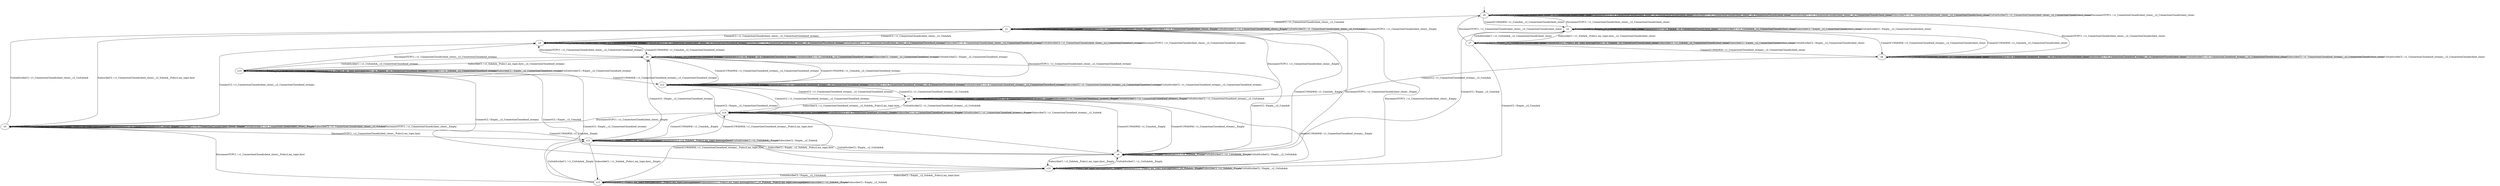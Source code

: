 digraph h0 {
s0 [label="s0"];
s1 [label="s1"];
s2 [label="s2"];
s3 [label="s3"];
s4 [label="s4"];
s5 [label="s5"];
s6 [label="s6"];
s7 [label="s7"];
s8 [label="s8"];
s9 [label="s9"];
s10 [label="s10"];
s11 [label="s11"];
s12 [label="s12"];
s13 [label="s13"];
s14 [label="s14"];
s15 [label="s15"];
s0 -> s1 [label="ConnectC2 / c1_ConnectionClosed(client_close)__c2_ConnAck"];
s0 -> s2 [label="ConnectC1WithWill / c1_ConnAck__c2_ConnectionClosed(client_close)"];
s0 -> s0 [label="PublishQoS0C2 / c1_ConnectionClosed(client_close)__c2_ConnectionClosed(client_close)"];
s0 -> s0 [label="PublishQoS1C1 / c1_ConnectionClosed(client_close)__c2_ConnectionClosed(client_close)"];
s0 -> s0 [label="SubscribeC1 / c1_ConnectionClosed(client_close)__c2_ConnectionClosed(client_close)"];
s0 -> s0 [label="UnSubScribeC1 / c1_ConnectionClosed(client_close)__c2_ConnectionClosed(client_close)"];
s0 -> s0 [label="SubscribeC2 / c1_ConnectionClosed(client_close)__c2_ConnectionClosed(client_close)"];
s0 -> s0 [label="UnSubScribeC2 / c1_ConnectionClosed(client_close)__c2_ConnectionClosed(client_close)"];
s0 -> s0 [label="DisconnectTCPC1 / c1_ConnectionClosed(client_close)__c2_ConnectionClosed(client_close)"];
s1 -> s3 [label="ConnectC2 / c1_ConnectionClosed(client_close)__c2_ConnectionClosed(eof_stream)"];
s1 -> s4 [label="ConnectC1WithWill / c1_ConnAck__Empty"];
s1 -> s1 [label="PublishQoS0C2 / c1_ConnectionClosed(client_close)__Empty"];
s1 -> s1 [label="PublishQoS1C1 / c1_ConnectionClosed(client_close)__Empty"];
s1 -> s1 [label="SubscribeC1 / c1_ConnectionClosed(client_close)__Empty"];
s1 -> s1 [label="UnSubScribeC1 / c1_ConnectionClosed(client_close)__Empty"];
s1 -> s5 [label="SubscribeC2 / c1_ConnectionClosed(client_close)__c2_SubAck__Pub(c2,my_topic,bye)"];
s1 -> s1 [label="UnSubScribeC2 / c1_ConnectionClosed(client_close)__c2_UnSubAck"];
s1 -> s1 [label="DisconnectTCPC1 / c1_ConnectionClosed(client_close)__Empty"];
s2 -> s4 [label="ConnectC2 / Empty__c2_ConnAck"];
s2 -> s6 [label="ConnectC1WithWill / c1_ConnectionClosed(eof_stream)__c2_ConnectionClosed(client_close)"];
s2 -> s2 [label="PublishQoS0C2 / Empty__c2_ConnectionClosed(client_close)"];
s2 -> s2 [label="PublishQoS1C1 / c1_PubAck__c2_ConnectionClosed(client_close)"];
s2 -> s7 [label="SubscribeC1 / c1_SubAck__Pub(c1,my_topic,bye)__c2_ConnectionClosed(client_close)"];
s2 -> s2 [label="UnSubScribeC1 / c1_UnSubAck__c2_ConnectionClosed(client_close)"];
s2 -> s2 [label="SubscribeC2 / Empty__c2_ConnectionClosed(client_close)"];
s2 -> s2 [label="UnSubScribeC2 / Empty__c2_ConnectionClosed(client_close)"];
s2 -> s0 [label="DisconnectTCPC1 / c1_ConnectionClosed(client_close)__c2_ConnectionClosed(client_close)"];
s3 -> s1 [label="ConnectC2 / c1_ConnectionClosed(client_close)__c2_ConnAck"];
s3 -> s8 [label="ConnectC1WithWill / c1_ConnAck__c2_ConnectionClosed(eof_stream)"];
s3 -> s3 [label="PublishQoS0C2 / c1_ConnectionClosed(client_close)__c2_ConnectionClosed(eof_stream)"];
s3 -> s3 [label="PublishQoS1C1 / c1_ConnectionClosed(client_close)__c2_ConnectionClosed(eof_stream)"];
s3 -> s3 [label="SubscribeC1 / c1_ConnectionClosed(client_close)__c2_ConnectionClosed(eof_stream)"];
s3 -> s3 [label="UnSubScribeC1 / c1_ConnectionClosed(client_close)__c2_ConnectionClosed(eof_stream)"];
s3 -> s3 [label="SubscribeC2 / c1_ConnectionClosed(client_close)__c2_ConnectionClosed(eof_stream)"];
s3 -> s3 [label="UnSubScribeC2 / c1_ConnectionClosed(client_close)__c2_ConnectionClosed(eof_stream)"];
s3 -> s3 [label="DisconnectTCPC1 / c1_ConnectionClosed(client_close)__c2_ConnectionClosed(eof_stream)"];
s4 -> s8 [label="ConnectC2 / Empty__c2_ConnectionClosed(eof_stream)"];
s4 -> s9 [label="ConnectC1WithWill / c1_ConnectionClosed(eof_stream)__Empty"];
s4 -> s4 [label="PublishQoS0C2 / Empty__Empty"];
s4 -> s4 [label="PublishQoS1C1 / c1_PubAck__Empty"];
s4 -> s10 [label="SubscribeC1 / c1_SubAck__Pub(c1,my_topic,bye)__Empty"];
s4 -> s4 [label="UnSubScribeC1 / c1_UnSubAck__Empty"];
s4 -> s11 [label="SubscribeC2 / Empty__c2_SubAck__Pub(c2,my_topic,bye)"];
s4 -> s4 [label="UnSubScribeC2 / Empty__c2_UnSubAck"];
s4 -> s1 [label="DisconnectTCPC1 / c1_ConnectionClosed(client_close)__Empty"];
s5 -> s3 [label="ConnectC2 / c1_ConnectionClosed(client_close)__c2_ConnectionClosed(eof_stream)"];
s5 -> s11 [label="ConnectC1WithWill / c1_ConnAck__Empty"];
s5 -> s5 [label="PublishQoS0C2 / c1_ConnectionClosed(client_close)__Pub(c2,my_topic,messageQos0)"];
s5 -> s5 [label="PublishQoS1C1 / c1_ConnectionClosed(client_close)__Empty"];
s5 -> s5 [label="SubscribeC1 / c1_ConnectionClosed(client_close)__Empty"];
s5 -> s5 [label="UnSubScribeC1 / c1_ConnectionClosed(client_close)__Empty"];
s5 -> s5 [label="SubscribeC2 / c1_ConnectionClosed(client_close)__c2_SubAck"];
s5 -> s1 [label="UnSubScribeC2 / c1_ConnectionClosed(client_close)__c2_UnSubAck"];
s5 -> s5 [label="DisconnectTCPC1 / c1_ConnectionClosed(client_close)__Empty"];
s6 -> s9 [label="ConnectC2 / c1_ConnectionClosed(eof_stream)__c2_ConnAck"];
s6 -> s2 [label="ConnectC1WithWill / c1_ConnAck__c2_ConnectionClosed(client_close)"];
s6 -> s6 [label="PublishQoS0C2 / c1_ConnectionClosed(eof_stream)__c2_ConnectionClosed(client_close)"];
s6 -> s6 [label="PublishQoS1C1 / c1_ConnectionClosed(eof_stream)__c2_ConnectionClosed(client_close)"];
s6 -> s6 [label="SubscribeC1 / c1_ConnectionClosed(eof_stream)__c2_ConnectionClosed(client_close)"];
s6 -> s6 [label="UnSubScribeC1 / c1_ConnectionClosed(eof_stream)__c2_ConnectionClosed(client_close)"];
s6 -> s6 [label="SubscribeC2 / c1_ConnectionClosed(eof_stream)__c2_ConnectionClosed(client_close)"];
s6 -> s6 [label="UnSubScribeC2 / c1_ConnectionClosed(eof_stream)__c2_ConnectionClosed(client_close)"];
s6 -> s0 [label="DisconnectTCPC1 / c1_ConnectionClosed(client_close)__c2_ConnectionClosed(client_close)"];
s7 -> s10 [label="ConnectC2 / Empty__c2_ConnAck"];
s7 -> s6 [label="ConnectC1WithWill / c1_ConnectionClosed(eof_stream)__c2_ConnectionClosed(client_close)"];
s7 -> s7 [label="PublishQoS0C2 / Empty__c2_ConnectionClosed(client_close)"];
s7 -> s7 [label="PublishQoS1C1 / Pub(c1,my_topic,messageQos1)__c1_PubAck__c2_ConnectionClosed(client_close)"];
s7 -> s7 [label="SubscribeC1 / c1_SubAck__c2_ConnectionClosed(client_close)"];
s7 -> s2 [label="UnSubScribeC1 / c1_UnSubAck__c2_ConnectionClosed(client_close)"];
s7 -> s7 [label="SubscribeC2 / Empty__c2_ConnectionClosed(client_close)"];
s7 -> s7 [label="UnSubScribeC2 / Empty__c2_ConnectionClosed(client_close)"];
s7 -> s0 [label="DisconnectTCPC1 / c1_ConnectionClosed(client_close)__c2_ConnectionClosed(client_close)"];
s8 -> s4 [label="ConnectC2 / Empty__c2_ConnAck"];
s8 -> s12 [label="ConnectC1WithWill / c1_ConnectionClosed(eof_stream)__c2_ConnectionClosed(eof_stream)"];
s8 -> s8 [label="PublishQoS0C2 / Empty__c2_ConnectionClosed(eof_stream)"];
s8 -> s8 [label="PublishQoS1C1 / c1_PubAck__c2_ConnectionClosed(eof_stream)"];
s8 -> s13 [label="SubscribeC1 / c1_SubAck__Pub(c1,my_topic,bye)__c2_ConnectionClosed(eof_stream)"];
s8 -> s8 [label="UnSubScribeC1 / c1_UnSubAck__c2_ConnectionClosed(eof_stream)"];
s8 -> s8 [label="SubscribeC2 / Empty__c2_ConnectionClosed(eof_stream)"];
s8 -> s8 [label="UnSubScribeC2 / Empty__c2_ConnectionClosed(eof_stream)"];
s8 -> s3 [label="DisconnectTCPC1 / c1_ConnectionClosed(client_close)__c2_ConnectionClosed(eof_stream)"];
s9 -> s12 [label="ConnectC2 / c1_ConnectionClosed(eof_stream)__c2_ConnectionClosed(eof_stream)"];
s9 -> s4 [label="ConnectC1WithWill / c1_ConnAck__Empty"];
s9 -> s9 [label="PublishQoS0C2 / c1_ConnectionClosed(eof_stream)__Empty"];
s9 -> s9 [label="PublishQoS1C1 / c1_ConnectionClosed(eof_stream)__Empty"];
s9 -> s9 [label="SubscribeC1 / c1_ConnectionClosed(eof_stream)__Empty"];
s9 -> s9 [label="UnSubScribeC1 / c1_ConnectionClosed(eof_stream)__Empty"];
s9 -> s14 [label="SubscribeC2 / c1_ConnectionClosed(eof_stream)__c2_SubAck__Pub(c2,my_topic,bye)"];
s9 -> s9 [label="UnSubScribeC2 / c1_ConnectionClosed(eof_stream)__c2_UnSubAck"];
s9 -> s1 [label="DisconnectTCPC1 / c1_ConnectionClosed(client_close)__Empty"];
s10 -> s13 [label="ConnectC2 / Empty__c2_ConnectionClosed(eof_stream)"];
s10 -> s9 [label="ConnectC1WithWill / c1_ConnectionClosed(eof_stream)__Empty"];
s10 -> s10 [label="PublishQoS0C2 / Pub(c1,my_topic,messageQos0)__Empty"];
s10 -> s10 [label="PublishQoS1C1 / Pub(c1,my_topic,messageQos1)__c1_PubAck__Empty"];
s10 -> s10 [label="SubscribeC1 / c1_SubAck__Empty"];
s10 -> s4 [label="UnSubScribeC1 / c1_UnSubAck__Empty"];
s10 -> s15 [label="SubscribeC2 / Empty__c2_SubAck__Pub(c2,my_topic,bye)"];
s10 -> s10 [label="UnSubScribeC2 / Empty__c2_UnSubAck"];
s10 -> s1 [label="DisconnectTCPC1 / c1_ConnectionClosed(client_close)__Empty"];
s11 -> s8 [label="ConnectC2 / Empty__c2_ConnectionClosed(eof_stream)"];
s11 -> s14 [label="ConnectC1WithWill / c1_ConnectionClosed(eof_stream)__Pub(c2,my_topic,bye)"];
s11 -> s11 [label="PublishQoS0C2 / Empty__Pub(c2,my_topic,messageQos0)"];
s11 -> s11 [label="PublishQoS1C1 / c1_PubAck__Pub(c2,my_topic,messageQos1)"];
s11 -> s15 [label="SubscribeC1 / c1_SubAck__Pub(c1,my_topic,bye)__Empty"];
s11 -> s11 [label="UnSubScribeC1 / c1_UnSubAck__Empty"];
s11 -> s11 [label="SubscribeC2 / Empty__c2_SubAck"];
s11 -> s4 [label="UnSubScribeC2 / Empty__c2_UnSubAck"];
s11 -> s5 [label="DisconnectTCPC1 / c1_ConnectionClosed(client_close)__Pub(c2,my_topic,bye)"];
s12 -> s9 [label="ConnectC2 / c1_ConnectionClosed(eof_stream)__c2_ConnAck"];
s12 -> s8 [label="ConnectC1WithWill / c1_ConnAck__c2_ConnectionClosed(eof_stream)"];
s12 -> s12 [label="PublishQoS0C2 / c1_ConnectionClosed(eof_stream)__c2_ConnectionClosed(eof_stream)"];
s12 -> s12 [label="PublishQoS1C1 / c1_ConnectionClosed(eof_stream)__c2_ConnectionClosed(eof_stream)"];
s12 -> s12 [label="SubscribeC1 / c1_ConnectionClosed(eof_stream)__c2_ConnectionClosed(eof_stream)"];
s12 -> s12 [label="UnSubScribeC1 / c1_ConnectionClosed(eof_stream)__c2_ConnectionClosed(eof_stream)"];
s12 -> s12 [label="SubscribeC2 / c1_ConnectionClosed(eof_stream)__c2_ConnectionClosed(eof_stream)"];
s12 -> s12 [label="UnSubScribeC2 / c1_ConnectionClosed(eof_stream)__c2_ConnectionClosed(eof_stream)"];
s12 -> s3 [label="DisconnectTCPC1 / c1_ConnectionClosed(client_close)__c2_ConnectionClosed(eof_stream)"];
s13 -> s10 [label="ConnectC2 / Empty__c2_ConnAck"];
s13 -> s12 [label="ConnectC1WithWill / c1_ConnectionClosed(eof_stream)__c2_ConnectionClosed(eof_stream)"];
s13 -> s13 [label="PublishQoS0C2 / Empty__c2_ConnectionClosed(eof_stream)"];
s13 -> s13 [label="PublishQoS1C1 / Pub(c1,my_topic,messageQos1)__c1_PubAck__c2_ConnectionClosed(eof_stream)"];
s13 -> s13 [label="SubscribeC1 / c1_SubAck__c2_ConnectionClosed(eof_stream)"];
s13 -> s8 [label="UnSubScribeC1 / c1_UnSubAck__c2_ConnectionClosed(eof_stream)"];
s13 -> s13 [label="SubscribeC2 / Empty__c2_ConnectionClosed(eof_stream)"];
s13 -> s13 [label="UnSubScribeC2 / Empty__c2_ConnectionClosed(eof_stream)"];
s13 -> s3 [label="DisconnectTCPC1 / c1_ConnectionClosed(client_close)__c2_ConnectionClosed(eof_stream)"];
s14 -> s12 [label="ConnectC2 / c1_ConnectionClosed(eof_stream)__c2_ConnectionClosed(eof_stream)"];
s14 -> s11 [label="ConnectC1WithWill / c1_ConnAck__Empty"];
s14 -> s14 [label="PublishQoS0C2 / c1_ConnectionClosed(eof_stream)__Pub(c2,my_topic,messageQos0)"];
s14 -> s14 [label="PublishQoS1C1 / c1_ConnectionClosed(eof_stream)__Empty"];
s14 -> s14 [label="SubscribeC1 / c1_ConnectionClosed(eof_stream)__Empty"];
s14 -> s14 [label="UnSubScribeC1 / c1_ConnectionClosed(eof_stream)__Empty"];
s14 -> s14 [label="SubscribeC2 / c1_ConnectionClosed(eof_stream)__c2_SubAck"];
s14 -> s9 [label="UnSubScribeC2 / c1_ConnectionClosed(eof_stream)__c2_UnSubAck"];
s14 -> s5 [label="DisconnectTCPC1 / c1_ConnectionClosed(client_close)__Empty"];
s15 -> s13 [label="ConnectC2 / Empty__c2_ConnectionClosed(eof_stream)"];
s15 -> s14 [label="ConnectC1WithWill / c1_ConnectionClosed(eof_stream)__Pub(c2,my_topic,bye)"];
s15 -> s15 [label="PublishQoS0C2 / Pub(c1,my_topic,messageQos0)__Pub(c2,my_topic,messageQos0)"];
s15 -> s15 [label="PublishQoS1C1 / Pub(c1,my_topic,messageQos1)__c1_PubAck__Pub(c2,my_topic,messageQos1)"];
s15 -> s15 [label="SubscribeC1 / c1_SubAck__Empty"];
s15 -> s11 [label="UnSubScribeC1 / c1_UnSubAck__Empty"];
s15 -> s15 [label="SubscribeC2 / Empty__c2_SubAck"];
s15 -> s10 [label="UnSubScribeC2 / Empty__c2_UnSubAck"];
s15 -> s5 [label="DisconnectTCPC1 / c1_ConnectionClosed(client_close)__Pub(c2,my_topic,bye)"];
__start0 [shape=none, label=""];
__start0 -> s0 [label=""];
}
